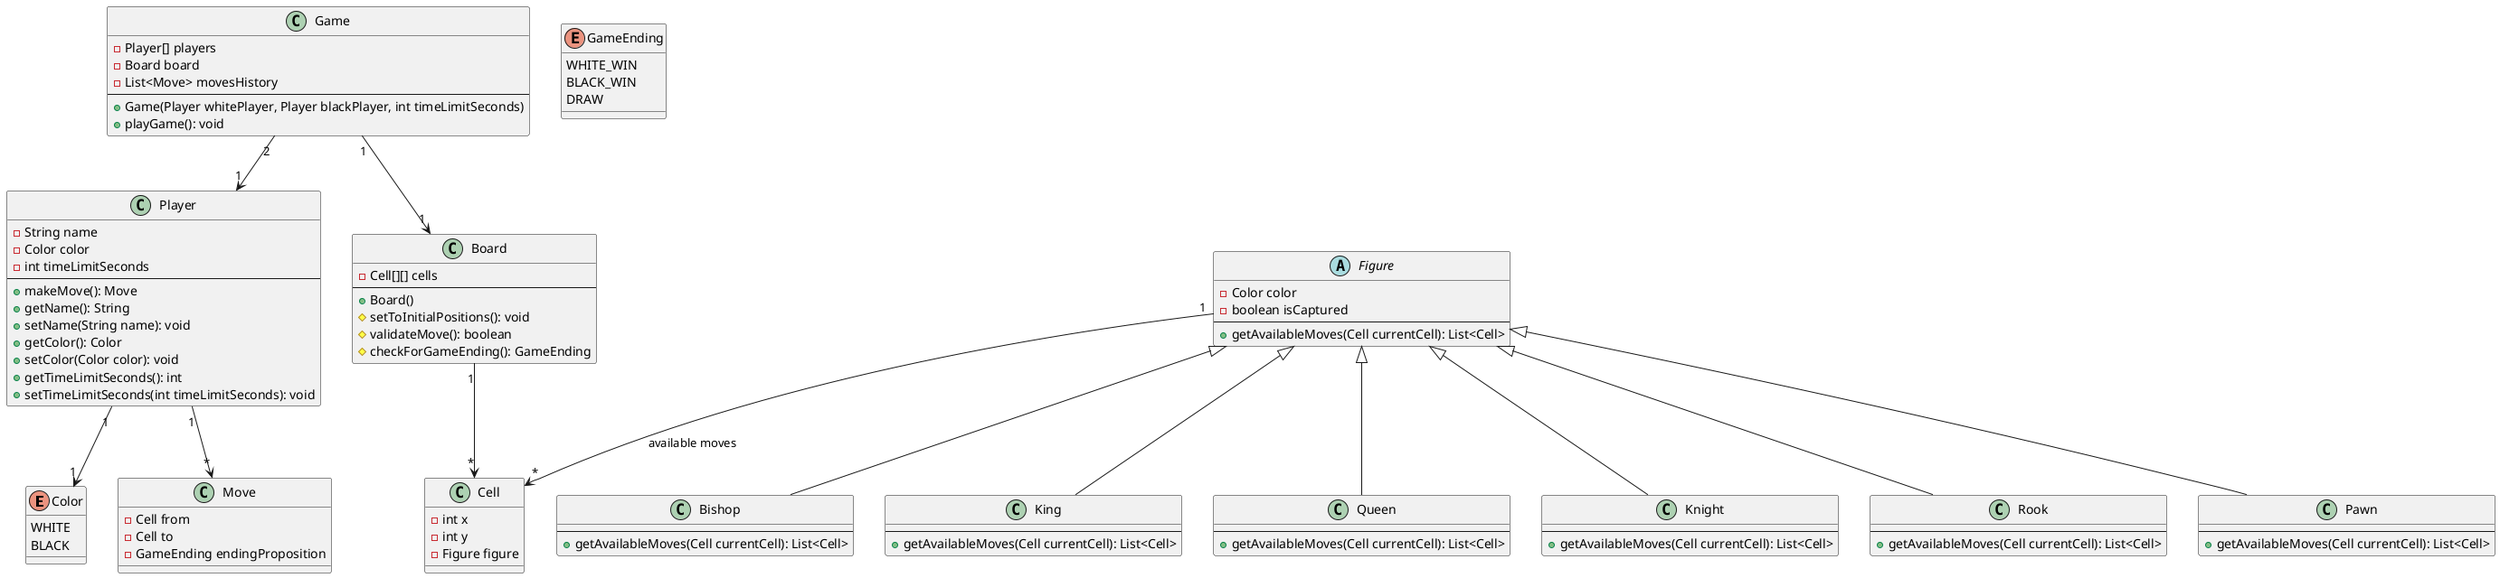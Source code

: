 @startuml
top to bottom direction

    enum Color {
        WHITE
        BLACK
    }

    enum GameEnding {
        WHITE_WIN
        BLACK_WIN
        DRAW
    }

    class Cell {
        - int x
        - int y
        - Figure figure
    }

    class Move {
        - Cell from
        - Cell to
        - GameEnding endingProposition
    }




class Game {
    - Player[] players
    - Board board
    - List<Move> movesHistory
    --
    + Game(Player whitePlayer, Player blackPlayer, int timeLimitSeconds)
    + playGame(): void
}

class Board {
    - Cell[][] cells
    --
    + Board()
    # setToInitialPositions(): void
    # validateMove(): boolean
    # checkForGameEnding(): GameEnding
}

class Player {
    - String name
    - Color color
    - int timeLimitSeconds
    --
    + makeMove(): Move
    + getName(): String
    + setName(String name): void
    + getColor(): Color
    + setColor(Color color): void
    + getTimeLimitSeconds(): int
    + setTimeLimitSeconds(int timeLimitSeconds): void
}

 abstract class Figure {
        - Color color
        - boolean isCaptured
        --
        + getAvailableMoves(Cell currentCell): List<Cell>
    }

    class Bishop {
        --
        + getAvailableMoves(Cell currentCell): List<Cell>
    }

    class King {
        --
        + getAvailableMoves(Cell currentCell): List<Cell>
    }

    class Queen {
        --
        + getAvailableMoves(Cell currentCell): List<Cell>
    }

    class Knight {
        --
        + getAvailableMoves(Cell currentCell): List<Cell>
    }

    class Rook {
        --
        + getAvailableMoves(Cell currentCell): List<Cell>
    }

    class Pawn {
        --
        + getAvailableMoves(Cell currentCell): List<Cell>
    }


Game "1" --> "1" Board
Game "2" --> "1" Player
Board "1" --> "*" Cell
Player "1" --> "1" Color
Player "1" --> "*" Move
Figure <|-- Bishop
Figure <|-- King
Figure <|-- Queen
Figure <|-- Knight
Figure <|-- Rook
Figure <|-- Pawn
Figure "1" --> "*" Cell : "available moves"
@enduml
